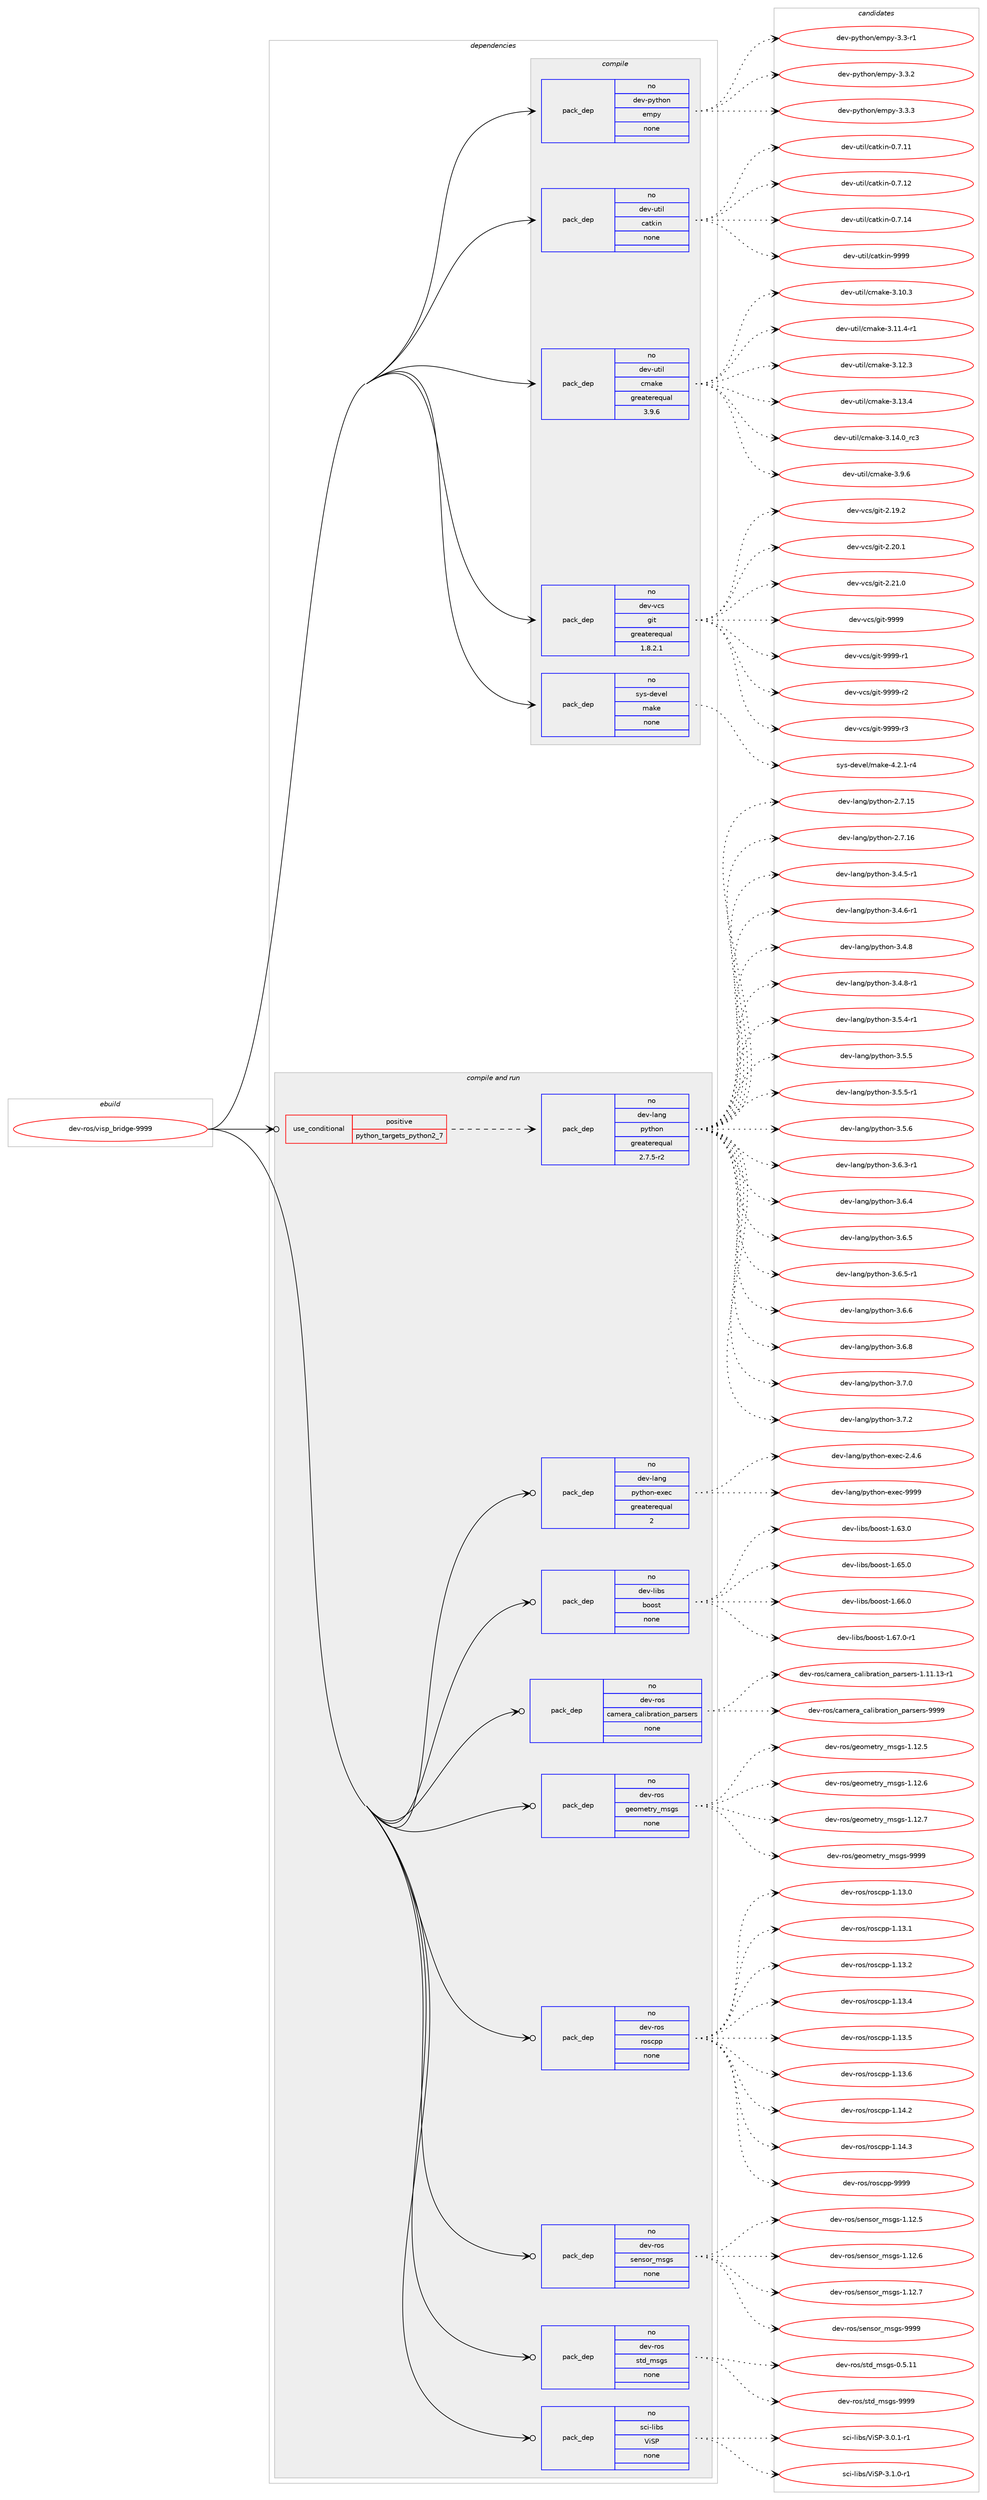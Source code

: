 digraph prolog {

# *************
# Graph options
# *************

newrank=true;
concentrate=true;
compound=true;
graph [rankdir=LR,fontname=Helvetica,fontsize=10,ranksep=1.5];#, ranksep=2.5, nodesep=0.2];
edge  [arrowhead=vee];
node  [fontname=Helvetica,fontsize=10];

# **********
# The ebuild
# **********

subgraph cluster_leftcol {
color=gray;
rank=same;
label=<<i>ebuild</i>>;
id [label="dev-ros/visp_bridge-9999", color=red, width=4, href="../dev-ros/visp_bridge-9999.svg"];
}

# ****************
# The dependencies
# ****************

subgraph cluster_midcol {
color=gray;
label=<<i>dependencies</i>>;
subgraph cluster_compile {
fillcolor="#eeeeee";
style=filled;
label=<<i>compile</i>>;
subgraph pack1061973 {
dependency1477234 [label=<<TABLE BORDER="0" CELLBORDER="1" CELLSPACING="0" CELLPADDING="4" WIDTH="220"><TR><TD ROWSPAN="6" CELLPADDING="30">pack_dep</TD></TR><TR><TD WIDTH="110">no</TD></TR><TR><TD>dev-python</TD></TR><TR><TD>empy</TD></TR><TR><TD>none</TD></TR><TR><TD></TD></TR></TABLE>>, shape=none, color=blue];
}
id:e -> dependency1477234:w [weight=20,style="solid",arrowhead="vee"];
subgraph pack1061974 {
dependency1477235 [label=<<TABLE BORDER="0" CELLBORDER="1" CELLSPACING="0" CELLPADDING="4" WIDTH="220"><TR><TD ROWSPAN="6" CELLPADDING="30">pack_dep</TD></TR><TR><TD WIDTH="110">no</TD></TR><TR><TD>dev-util</TD></TR><TR><TD>catkin</TD></TR><TR><TD>none</TD></TR><TR><TD></TD></TR></TABLE>>, shape=none, color=blue];
}
id:e -> dependency1477235:w [weight=20,style="solid",arrowhead="vee"];
subgraph pack1061975 {
dependency1477236 [label=<<TABLE BORDER="0" CELLBORDER="1" CELLSPACING="0" CELLPADDING="4" WIDTH="220"><TR><TD ROWSPAN="6" CELLPADDING="30">pack_dep</TD></TR><TR><TD WIDTH="110">no</TD></TR><TR><TD>dev-util</TD></TR><TR><TD>cmake</TD></TR><TR><TD>greaterequal</TD></TR><TR><TD>3.9.6</TD></TR></TABLE>>, shape=none, color=blue];
}
id:e -> dependency1477236:w [weight=20,style="solid",arrowhead="vee"];
subgraph pack1061976 {
dependency1477237 [label=<<TABLE BORDER="0" CELLBORDER="1" CELLSPACING="0" CELLPADDING="4" WIDTH="220"><TR><TD ROWSPAN="6" CELLPADDING="30">pack_dep</TD></TR><TR><TD WIDTH="110">no</TD></TR><TR><TD>dev-vcs</TD></TR><TR><TD>git</TD></TR><TR><TD>greaterequal</TD></TR><TR><TD>1.8.2.1</TD></TR></TABLE>>, shape=none, color=blue];
}
id:e -> dependency1477237:w [weight=20,style="solid",arrowhead="vee"];
subgraph pack1061977 {
dependency1477238 [label=<<TABLE BORDER="0" CELLBORDER="1" CELLSPACING="0" CELLPADDING="4" WIDTH="220"><TR><TD ROWSPAN="6" CELLPADDING="30">pack_dep</TD></TR><TR><TD WIDTH="110">no</TD></TR><TR><TD>sys-devel</TD></TR><TR><TD>make</TD></TR><TR><TD>none</TD></TR><TR><TD></TD></TR></TABLE>>, shape=none, color=blue];
}
id:e -> dependency1477238:w [weight=20,style="solid",arrowhead="vee"];
}
subgraph cluster_compileandrun {
fillcolor="#eeeeee";
style=filled;
label=<<i>compile and run</i>>;
subgraph cond391871 {
dependency1477239 [label=<<TABLE BORDER="0" CELLBORDER="1" CELLSPACING="0" CELLPADDING="4"><TR><TD ROWSPAN="3" CELLPADDING="10">use_conditional</TD></TR><TR><TD>positive</TD></TR><TR><TD>python_targets_python2_7</TD></TR></TABLE>>, shape=none, color=red];
subgraph pack1061978 {
dependency1477240 [label=<<TABLE BORDER="0" CELLBORDER="1" CELLSPACING="0" CELLPADDING="4" WIDTH="220"><TR><TD ROWSPAN="6" CELLPADDING="30">pack_dep</TD></TR><TR><TD WIDTH="110">no</TD></TR><TR><TD>dev-lang</TD></TR><TR><TD>python</TD></TR><TR><TD>greaterequal</TD></TR><TR><TD>2.7.5-r2</TD></TR></TABLE>>, shape=none, color=blue];
}
dependency1477239:e -> dependency1477240:w [weight=20,style="dashed",arrowhead="vee"];
}
id:e -> dependency1477239:w [weight=20,style="solid",arrowhead="odotvee"];
subgraph pack1061979 {
dependency1477241 [label=<<TABLE BORDER="0" CELLBORDER="1" CELLSPACING="0" CELLPADDING="4" WIDTH="220"><TR><TD ROWSPAN="6" CELLPADDING="30">pack_dep</TD></TR><TR><TD WIDTH="110">no</TD></TR><TR><TD>dev-lang</TD></TR><TR><TD>python-exec</TD></TR><TR><TD>greaterequal</TD></TR><TR><TD>2</TD></TR></TABLE>>, shape=none, color=blue];
}
id:e -> dependency1477241:w [weight=20,style="solid",arrowhead="odotvee"];
subgraph pack1061980 {
dependency1477242 [label=<<TABLE BORDER="0" CELLBORDER="1" CELLSPACING="0" CELLPADDING="4" WIDTH="220"><TR><TD ROWSPAN="6" CELLPADDING="30">pack_dep</TD></TR><TR><TD WIDTH="110">no</TD></TR><TR><TD>dev-libs</TD></TR><TR><TD>boost</TD></TR><TR><TD>none</TD></TR><TR><TD></TD></TR></TABLE>>, shape=none, color=blue];
}
id:e -> dependency1477242:w [weight=20,style="solid",arrowhead="odotvee"];
subgraph pack1061981 {
dependency1477243 [label=<<TABLE BORDER="0" CELLBORDER="1" CELLSPACING="0" CELLPADDING="4" WIDTH="220"><TR><TD ROWSPAN="6" CELLPADDING="30">pack_dep</TD></TR><TR><TD WIDTH="110">no</TD></TR><TR><TD>dev-ros</TD></TR><TR><TD>camera_calibration_parsers</TD></TR><TR><TD>none</TD></TR><TR><TD></TD></TR></TABLE>>, shape=none, color=blue];
}
id:e -> dependency1477243:w [weight=20,style="solid",arrowhead="odotvee"];
subgraph pack1061982 {
dependency1477244 [label=<<TABLE BORDER="0" CELLBORDER="1" CELLSPACING="0" CELLPADDING="4" WIDTH="220"><TR><TD ROWSPAN="6" CELLPADDING="30">pack_dep</TD></TR><TR><TD WIDTH="110">no</TD></TR><TR><TD>dev-ros</TD></TR><TR><TD>geometry_msgs</TD></TR><TR><TD>none</TD></TR><TR><TD></TD></TR></TABLE>>, shape=none, color=blue];
}
id:e -> dependency1477244:w [weight=20,style="solid",arrowhead="odotvee"];
subgraph pack1061983 {
dependency1477245 [label=<<TABLE BORDER="0" CELLBORDER="1" CELLSPACING="0" CELLPADDING="4" WIDTH="220"><TR><TD ROWSPAN="6" CELLPADDING="30">pack_dep</TD></TR><TR><TD WIDTH="110">no</TD></TR><TR><TD>dev-ros</TD></TR><TR><TD>roscpp</TD></TR><TR><TD>none</TD></TR><TR><TD></TD></TR></TABLE>>, shape=none, color=blue];
}
id:e -> dependency1477245:w [weight=20,style="solid",arrowhead="odotvee"];
subgraph pack1061984 {
dependency1477246 [label=<<TABLE BORDER="0" CELLBORDER="1" CELLSPACING="0" CELLPADDING="4" WIDTH="220"><TR><TD ROWSPAN="6" CELLPADDING="30">pack_dep</TD></TR><TR><TD WIDTH="110">no</TD></TR><TR><TD>dev-ros</TD></TR><TR><TD>sensor_msgs</TD></TR><TR><TD>none</TD></TR><TR><TD></TD></TR></TABLE>>, shape=none, color=blue];
}
id:e -> dependency1477246:w [weight=20,style="solid",arrowhead="odotvee"];
subgraph pack1061985 {
dependency1477247 [label=<<TABLE BORDER="0" CELLBORDER="1" CELLSPACING="0" CELLPADDING="4" WIDTH="220"><TR><TD ROWSPAN="6" CELLPADDING="30">pack_dep</TD></TR><TR><TD WIDTH="110">no</TD></TR><TR><TD>dev-ros</TD></TR><TR><TD>std_msgs</TD></TR><TR><TD>none</TD></TR><TR><TD></TD></TR></TABLE>>, shape=none, color=blue];
}
id:e -> dependency1477247:w [weight=20,style="solid",arrowhead="odotvee"];
subgraph pack1061986 {
dependency1477248 [label=<<TABLE BORDER="0" CELLBORDER="1" CELLSPACING="0" CELLPADDING="4" WIDTH="220"><TR><TD ROWSPAN="6" CELLPADDING="30">pack_dep</TD></TR><TR><TD WIDTH="110">no</TD></TR><TR><TD>sci-libs</TD></TR><TR><TD>ViSP</TD></TR><TR><TD>none</TD></TR><TR><TD></TD></TR></TABLE>>, shape=none, color=blue];
}
id:e -> dependency1477248:w [weight=20,style="solid",arrowhead="odotvee"];
}
subgraph cluster_run {
fillcolor="#eeeeee";
style=filled;
label=<<i>run</i>>;
}
}

# **************
# The candidates
# **************

subgraph cluster_choices {
rank=same;
color=gray;
label=<<i>candidates</i>>;

subgraph choice1061973 {
color=black;
nodesep=1;
choice1001011184511212111610411111047101109112121455146514511449 [label="dev-python/empy-3.3-r1", color=red, width=4,href="../dev-python/empy-3.3-r1.svg"];
choice1001011184511212111610411111047101109112121455146514650 [label="dev-python/empy-3.3.2", color=red, width=4,href="../dev-python/empy-3.3.2.svg"];
choice1001011184511212111610411111047101109112121455146514651 [label="dev-python/empy-3.3.3", color=red, width=4,href="../dev-python/empy-3.3.3.svg"];
dependency1477234:e -> choice1001011184511212111610411111047101109112121455146514511449:w [style=dotted,weight="100"];
dependency1477234:e -> choice1001011184511212111610411111047101109112121455146514650:w [style=dotted,weight="100"];
dependency1477234:e -> choice1001011184511212111610411111047101109112121455146514651:w [style=dotted,weight="100"];
}
subgraph choice1061974 {
color=black;
nodesep=1;
choice1001011184511711610510847999711610710511045484655464949 [label="dev-util/catkin-0.7.11", color=red, width=4,href="../dev-util/catkin-0.7.11.svg"];
choice1001011184511711610510847999711610710511045484655464950 [label="dev-util/catkin-0.7.12", color=red, width=4,href="../dev-util/catkin-0.7.12.svg"];
choice1001011184511711610510847999711610710511045484655464952 [label="dev-util/catkin-0.7.14", color=red, width=4,href="../dev-util/catkin-0.7.14.svg"];
choice100101118451171161051084799971161071051104557575757 [label="dev-util/catkin-9999", color=red, width=4,href="../dev-util/catkin-9999.svg"];
dependency1477235:e -> choice1001011184511711610510847999711610710511045484655464949:w [style=dotted,weight="100"];
dependency1477235:e -> choice1001011184511711610510847999711610710511045484655464950:w [style=dotted,weight="100"];
dependency1477235:e -> choice1001011184511711610510847999711610710511045484655464952:w [style=dotted,weight="100"];
dependency1477235:e -> choice100101118451171161051084799971161071051104557575757:w [style=dotted,weight="100"];
}
subgraph choice1061975 {
color=black;
nodesep=1;
choice1001011184511711610510847991099710710145514649484651 [label="dev-util/cmake-3.10.3", color=red, width=4,href="../dev-util/cmake-3.10.3.svg"];
choice10010111845117116105108479910997107101455146494946524511449 [label="dev-util/cmake-3.11.4-r1", color=red, width=4,href="../dev-util/cmake-3.11.4-r1.svg"];
choice1001011184511711610510847991099710710145514649504651 [label="dev-util/cmake-3.12.3", color=red, width=4,href="../dev-util/cmake-3.12.3.svg"];
choice1001011184511711610510847991099710710145514649514652 [label="dev-util/cmake-3.13.4", color=red, width=4,href="../dev-util/cmake-3.13.4.svg"];
choice1001011184511711610510847991099710710145514649524648951149951 [label="dev-util/cmake-3.14.0_rc3", color=red, width=4,href="../dev-util/cmake-3.14.0_rc3.svg"];
choice10010111845117116105108479910997107101455146574654 [label="dev-util/cmake-3.9.6", color=red, width=4,href="../dev-util/cmake-3.9.6.svg"];
dependency1477236:e -> choice1001011184511711610510847991099710710145514649484651:w [style=dotted,weight="100"];
dependency1477236:e -> choice10010111845117116105108479910997107101455146494946524511449:w [style=dotted,weight="100"];
dependency1477236:e -> choice1001011184511711610510847991099710710145514649504651:w [style=dotted,weight="100"];
dependency1477236:e -> choice1001011184511711610510847991099710710145514649514652:w [style=dotted,weight="100"];
dependency1477236:e -> choice1001011184511711610510847991099710710145514649524648951149951:w [style=dotted,weight="100"];
dependency1477236:e -> choice10010111845117116105108479910997107101455146574654:w [style=dotted,weight="100"];
}
subgraph choice1061976 {
color=black;
nodesep=1;
choice10010111845118991154710310511645504649574650 [label="dev-vcs/git-2.19.2", color=red, width=4,href="../dev-vcs/git-2.19.2.svg"];
choice10010111845118991154710310511645504650484649 [label="dev-vcs/git-2.20.1", color=red, width=4,href="../dev-vcs/git-2.20.1.svg"];
choice10010111845118991154710310511645504650494648 [label="dev-vcs/git-2.21.0", color=red, width=4,href="../dev-vcs/git-2.21.0.svg"];
choice1001011184511899115471031051164557575757 [label="dev-vcs/git-9999", color=red, width=4,href="../dev-vcs/git-9999.svg"];
choice10010111845118991154710310511645575757574511449 [label="dev-vcs/git-9999-r1", color=red, width=4,href="../dev-vcs/git-9999-r1.svg"];
choice10010111845118991154710310511645575757574511450 [label="dev-vcs/git-9999-r2", color=red, width=4,href="../dev-vcs/git-9999-r2.svg"];
choice10010111845118991154710310511645575757574511451 [label="dev-vcs/git-9999-r3", color=red, width=4,href="../dev-vcs/git-9999-r3.svg"];
dependency1477237:e -> choice10010111845118991154710310511645504649574650:w [style=dotted,weight="100"];
dependency1477237:e -> choice10010111845118991154710310511645504650484649:w [style=dotted,weight="100"];
dependency1477237:e -> choice10010111845118991154710310511645504650494648:w [style=dotted,weight="100"];
dependency1477237:e -> choice1001011184511899115471031051164557575757:w [style=dotted,weight="100"];
dependency1477237:e -> choice10010111845118991154710310511645575757574511449:w [style=dotted,weight="100"];
dependency1477237:e -> choice10010111845118991154710310511645575757574511450:w [style=dotted,weight="100"];
dependency1477237:e -> choice10010111845118991154710310511645575757574511451:w [style=dotted,weight="100"];
}
subgraph choice1061977 {
color=black;
nodesep=1;
choice1151211154510010111810110847109971071014552465046494511452 [label="sys-devel/make-4.2.1-r4", color=red, width=4,href="../sys-devel/make-4.2.1-r4.svg"];
dependency1477238:e -> choice1151211154510010111810110847109971071014552465046494511452:w [style=dotted,weight="100"];
}
subgraph choice1061978 {
color=black;
nodesep=1;
choice10010111845108971101034711212111610411111045504655464953 [label="dev-lang/python-2.7.15", color=red, width=4,href="../dev-lang/python-2.7.15.svg"];
choice10010111845108971101034711212111610411111045504655464954 [label="dev-lang/python-2.7.16", color=red, width=4,href="../dev-lang/python-2.7.16.svg"];
choice1001011184510897110103471121211161041111104551465246534511449 [label="dev-lang/python-3.4.5-r1", color=red, width=4,href="../dev-lang/python-3.4.5-r1.svg"];
choice1001011184510897110103471121211161041111104551465246544511449 [label="dev-lang/python-3.4.6-r1", color=red, width=4,href="../dev-lang/python-3.4.6-r1.svg"];
choice100101118451089711010347112121116104111110455146524656 [label="dev-lang/python-3.4.8", color=red, width=4,href="../dev-lang/python-3.4.8.svg"];
choice1001011184510897110103471121211161041111104551465246564511449 [label="dev-lang/python-3.4.8-r1", color=red, width=4,href="../dev-lang/python-3.4.8-r1.svg"];
choice1001011184510897110103471121211161041111104551465346524511449 [label="dev-lang/python-3.5.4-r1", color=red, width=4,href="../dev-lang/python-3.5.4-r1.svg"];
choice100101118451089711010347112121116104111110455146534653 [label="dev-lang/python-3.5.5", color=red, width=4,href="../dev-lang/python-3.5.5.svg"];
choice1001011184510897110103471121211161041111104551465346534511449 [label="dev-lang/python-3.5.5-r1", color=red, width=4,href="../dev-lang/python-3.5.5-r1.svg"];
choice100101118451089711010347112121116104111110455146534654 [label="dev-lang/python-3.5.6", color=red, width=4,href="../dev-lang/python-3.5.6.svg"];
choice1001011184510897110103471121211161041111104551465446514511449 [label="dev-lang/python-3.6.3-r1", color=red, width=4,href="../dev-lang/python-3.6.3-r1.svg"];
choice100101118451089711010347112121116104111110455146544652 [label="dev-lang/python-3.6.4", color=red, width=4,href="../dev-lang/python-3.6.4.svg"];
choice100101118451089711010347112121116104111110455146544653 [label="dev-lang/python-3.6.5", color=red, width=4,href="../dev-lang/python-3.6.5.svg"];
choice1001011184510897110103471121211161041111104551465446534511449 [label="dev-lang/python-3.6.5-r1", color=red, width=4,href="../dev-lang/python-3.6.5-r1.svg"];
choice100101118451089711010347112121116104111110455146544654 [label="dev-lang/python-3.6.6", color=red, width=4,href="../dev-lang/python-3.6.6.svg"];
choice100101118451089711010347112121116104111110455146544656 [label="dev-lang/python-3.6.8", color=red, width=4,href="../dev-lang/python-3.6.8.svg"];
choice100101118451089711010347112121116104111110455146554648 [label="dev-lang/python-3.7.0", color=red, width=4,href="../dev-lang/python-3.7.0.svg"];
choice100101118451089711010347112121116104111110455146554650 [label="dev-lang/python-3.7.2", color=red, width=4,href="../dev-lang/python-3.7.2.svg"];
dependency1477240:e -> choice10010111845108971101034711212111610411111045504655464953:w [style=dotted,weight="100"];
dependency1477240:e -> choice10010111845108971101034711212111610411111045504655464954:w [style=dotted,weight="100"];
dependency1477240:e -> choice1001011184510897110103471121211161041111104551465246534511449:w [style=dotted,weight="100"];
dependency1477240:e -> choice1001011184510897110103471121211161041111104551465246544511449:w [style=dotted,weight="100"];
dependency1477240:e -> choice100101118451089711010347112121116104111110455146524656:w [style=dotted,weight="100"];
dependency1477240:e -> choice1001011184510897110103471121211161041111104551465246564511449:w [style=dotted,weight="100"];
dependency1477240:e -> choice1001011184510897110103471121211161041111104551465346524511449:w [style=dotted,weight="100"];
dependency1477240:e -> choice100101118451089711010347112121116104111110455146534653:w [style=dotted,weight="100"];
dependency1477240:e -> choice1001011184510897110103471121211161041111104551465346534511449:w [style=dotted,weight="100"];
dependency1477240:e -> choice100101118451089711010347112121116104111110455146534654:w [style=dotted,weight="100"];
dependency1477240:e -> choice1001011184510897110103471121211161041111104551465446514511449:w [style=dotted,weight="100"];
dependency1477240:e -> choice100101118451089711010347112121116104111110455146544652:w [style=dotted,weight="100"];
dependency1477240:e -> choice100101118451089711010347112121116104111110455146544653:w [style=dotted,weight="100"];
dependency1477240:e -> choice1001011184510897110103471121211161041111104551465446534511449:w [style=dotted,weight="100"];
dependency1477240:e -> choice100101118451089711010347112121116104111110455146544654:w [style=dotted,weight="100"];
dependency1477240:e -> choice100101118451089711010347112121116104111110455146544656:w [style=dotted,weight="100"];
dependency1477240:e -> choice100101118451089711010347112121116104111110455146554648:w [style=dotted,weight="100"];
dependency1477240:e -> choice100101118451089711010347112121116104111110455146554650:w [style=dotted,weight="100"];
}
subgraph choice1061979 {
color=black;
nodesep=1;
choice1001011184510897110103471121211161041111104510112010199455046524654 [label="dev-lang/python-exec-2.4.6", color=red, width=4,href="../dev-lang/python-exec-2.4.6.svg"];
choice10010111845108971101034711212111610411111045101120101994557575757 [label="dev-lang/python-exec-9999", color=red, width=4,href="../dev-lang/python-exec-9999.svg"];
dependency1477241:e -> choice1001011184510897110103471121211161041111104510112010199455046524654:w [style=dotted,weight="100"];
dependency1477241:e -> choice10010111845108971101034711212111610411111045101120101994557575757:w [style=dotted,weight="100"];
}
subgraph choice1061980 {
color=black;
nodesep=1;
choice1001011184510810598115479811111111511645494654514648 [label="dev-libs/boost-1.63.0", color=red, width=4,href="../dev-libs/boost-1.63.0.svg"];
choice1001011184510810598115479811111111511645494654534648 [label="dev-libs/boost-1.65.0", color=red, width=4,href="../dev-libs/boost-1.65.0.svg"];
choice1001011184510810598115479811111111511645494654544648 [label="dev-libs/boost-1.66.0", color=red, width=4,href="../dev-libs/boost-1.66.0.svg"];
choice10010111845108105981154798111111115116454946545546484511449 [label="dev-libs/boost-1.67.0-r1", color=red, width=4,href="../dev-libs/boost-1.67.0-r1.svg"];
dependency1477242:e -> choice1001011184510810598115479811111111511645494654514648:w [style=dotted,weight="100"];
dependency1477242:e -> choice1001011184510810598115479811111111511645494654534648:w [style=dotted,weight="100"];
dependency1477242:e -> choice1001011184510810598115479811111111511645494654544648:w [style=dotted,weight="100"];
dependency1477242:e -> choice10010111845108105981154798111111115116454946545546484511449:w [style=dotted,weight="100"];
}
subgraph choice1061981 {
color=black;
nodesep=1;
choice10010111845114111115479997109101114979599971081059811497116105111110951129711411510111411545494649494649514511449 [label="dev-ros/camera_calibration_parsers-1.11.13-r1", color=red, width=4,href="../dev-ros/camera_calibration_parsers-1.11.13-r1.svg"];
choice1001011184511411111547999710910111497959997108105981149711610511111095112971141151011141154557575757 [label="dev-ros/camera_calibration_parsers-9999", color=red, width=4,href="../dev-ros/camera_calibration_parsers-9999.svg"];
dependency1477243:e -> choice10010111845114111115479997109101114979599971081059811497116105111110951129711411510111411545494649494649514511449:w [style=dotted,weight="100"];
dependency1477243:e -> choice1001011184511411111547999710910111497959997108105981149711610511111095112971141151011141154557575757:w [style=dotted,weight="100"];
}
subgraph choice1061982 {
color=black;
nodesep=1;
choice10010111845114111115471031011111091011161141219510911510311545494649504653 [label="dev-ros/geometry_msgs-1.12.5", color=red, width=4,href="../dev-ros/geometry_msgs-1.12.5.svg"];
choice10010111845114111115471031011111091011161141219510911510311545494649504654 [label="dev-ros/geometry_msgs-1.12.6", color=red, width=4,href="../dev-ros/geometry_msgs-1.12.6.svg"];
choice10010111845114111115471031011111091011161141219510911510311545494649504655 [label="dev-ros/geometry_msgs-1.12.7", color=red, width=4,href="../dev-ros/geometry_msgs-1.12.7.svg"];
choice1001011184511411111547103101111109101116114121951091151031154557575757 [label="dev-ros/geometry_msgs-9999", color=red, width=4,href="../dev-ros/geometry_msgs-9999.svg"];
dependency1477244:e -> choice10010111845114111115471031011111091011161141219510911510311545494649504653:w [style=dotted,weight="100"];
dependency1477244:e -> choice10010111845114111115471031011111091011161141219510911510311545494649504654:w [style=dotted,weight="100"];
dependency1477244:e -> choice10010111845114111115471031011111091011161141219510911510311545494649504655:w [style=dotted,weight="100"];
dependency1477244:e -> choice1001011184511411111547103101111109101116114121951091151031154557575757:w [style=dotted,weight="100"];
}
subgraph choice1061983 {
color=black;
nodesep=1;
choice10010111845114111115471141111159911211245494649514648 [label="dev-ros/roscpp-1.13.0", color=red, width=4,href="../dev-ros/roscpp-1.13.0.svg"];
choice10010111845114111115471141111159911211245494649514649 [label="dev-ros/roscpp-1.13.1", color=red, width=4,href="../dev-ros/roscpp-1.13.1.svg"];
choice10010111845114111115471141111159911211245494649514650 [label="dev-ros/roscpp-1.13.2", color=red, width=4,href="../dev-ros/roscpp-1.13.2.svg"];
choice10010111845114111115471141111159911211245494649514652 [label="dev-ros/roscpp-1.13.4", color=red, width=4,href="../dev-ros/roscpp-1.13.4.svg"];
choice10010111845114111115471141111159911211245494649514653 [label="dev-ros/roscpp-1.13.5", color=red, width=4,href="../dev-ros/roscpp-1.13.5.svg"];
choice10010111845114111115471141111159911211245494649514654 [label="dev-ros/roscpp-1.13.6", color=red, width=4,href="../dev-ros/roscpp-1.13.6.svg"];
choice10010111845114111115471141111159911211245494649524650 [label="dev-ros/roscpp-1.14.2", color=red, width=4,href="../dev-ros/roscpp-1.14.2.svg"];
choice10010111845114111115471141111159911211245494649524651 [label="dev-ros/roscpp-1.14.3", color=red, width=4,href="../dev-ros/roscpp-1.14.3.svg"];
choice1001011184511411111547114111115991121124557575757 [label="dev-ros/roscpp-9999", color=red, width=4,href="../dev-ros/roscpp-9999.svg"];
dependency1477245:e -> choice10010111845114111115471141111159911211245494649514648:w [style=dotted,weight="100"];
dependency1477245:e -> choice10010111845114111115471141111159911211245494649514649:w [style=dotted,weight="100"];
dependency1477245:e -> choice10010111845114111115471141111159911211245494649514650:w [style=dotted,weight="100"];
dependency1477245:e -> choice10010111845114111115471141111159911211245494649514652:w [style=dotted,weight="100"];
dependency1477245:e -> choice10010111845114111115471141111159911211245494649514653:w [style=dotted,weight="100"];
dependency1477245:e -> choice10010111845114111115471141111159911211245494649514654:w [style=dotted,weight="100"];
dependency1477245:e -> choice10010111845114111115471141111159911211245494649524650:w [style=dotted,weight="100"];
dependency1477245:e -> choice10010111845114111115471141111159911211245494649524651:w [style=dotted,weight="100"];
dependency1477245:e -> choice1001011184511411111547114111115991121124557575757:w [style=dotted,weight="100"];
}
subgraph choice1061984 {
color=black;
nodesep=1;
choice10010111845114111115471151011101151111149510911510311545494649504653 [label="dev-ros/sensor_msgs-1.12.5", color=red, width=4,href="../dev-ros/sensor_msgs-1.12.5.svg"];
choice10010111845114111115471151011101151111149510911510311545494649504654 [label="dev-ros/sensor_msgs-1.12.6", color=red, width=4,href="../dev-ros/sensor_msgs-1.12.6.svg"];
choice10010111845114111115471151011101151111149510911510311545494649504655 [label="dev-ros/sensor_msgs-1.12.7", color=red, width=4,href="../dev-ros/sensor_msgs-1.12.7.svg"];
choice1001011184511411111547115101110115111114951091151031154557575757 [label="dev-ros/sensor_msgs-9999", color=red, width=4,href="../dev-ros/sensor_msgs-9999.svg"];
dependency1477246:e -> choice10010111845114111115471151011101151111149510911510311545494649504653:w [style=dotted,weight="100"];
dependency1477246:e -> choice10010111845114111115471151011101151111149510911510311545494649504654:w [style=dotted,weight="100"];
dependency1477246:e -> choice10010111845114111115471151011101151111149510911510311545494649504655:w [style=dotted,weight="100"];
dependency1477246:e -> choice1001011184511411111547115101110115111114951091151031154557575757:w [style=dotted,weight="100"];
}
subgraph choice1061985 {
color=black;
nodesep=1;
choice10010111845114111115471151161009510911510311545484653464949 [label="dev-ros/std_msgs-0.5.11", color=red, width=4,href="../dev-ros/std_msgs-0.5.11.svg"];
choice1001011184511411111547115116100951091151031154557575757 [label="dev-ros/std_msgs-9999", color=red, width=4,href="../dev-ros/std_msgs-9999.svg"];
dependency1477247:e -> choice10010111845114111115471151161009510911510311545484653464949:w [style=dotted,weight="100"];
dependency1477247:e -> choice1001011184511411111547115116100951091151031154557575757:w [style=dotted,weight="100"];
}
subgraph choice1061986 {
color=black;
nodesep=1;
choice115991054510810598115478610583804551464846494511449 [label="sci-libs/ViSP-3.0.1-r1", color=red, width=4,href="../sci-libs/ViSP-3.0.1-r1.svg"];
choice115991054510810598115478610583804551464946484511449 [label="sci-libs/ViSP-3.1.0-r1", color=red, width=4,href="../sci-libs/ViSP-3.1.0-r1.svg"];
dependency1477248:e -> choice115991054510810598115478610583804551464846494511449:w [style=dotted,weight="100"];
dependency1477248:e -> choice115991054510810598115478610583804551464946484511449:w [style=dotted,weight="100"];
}
}

}
